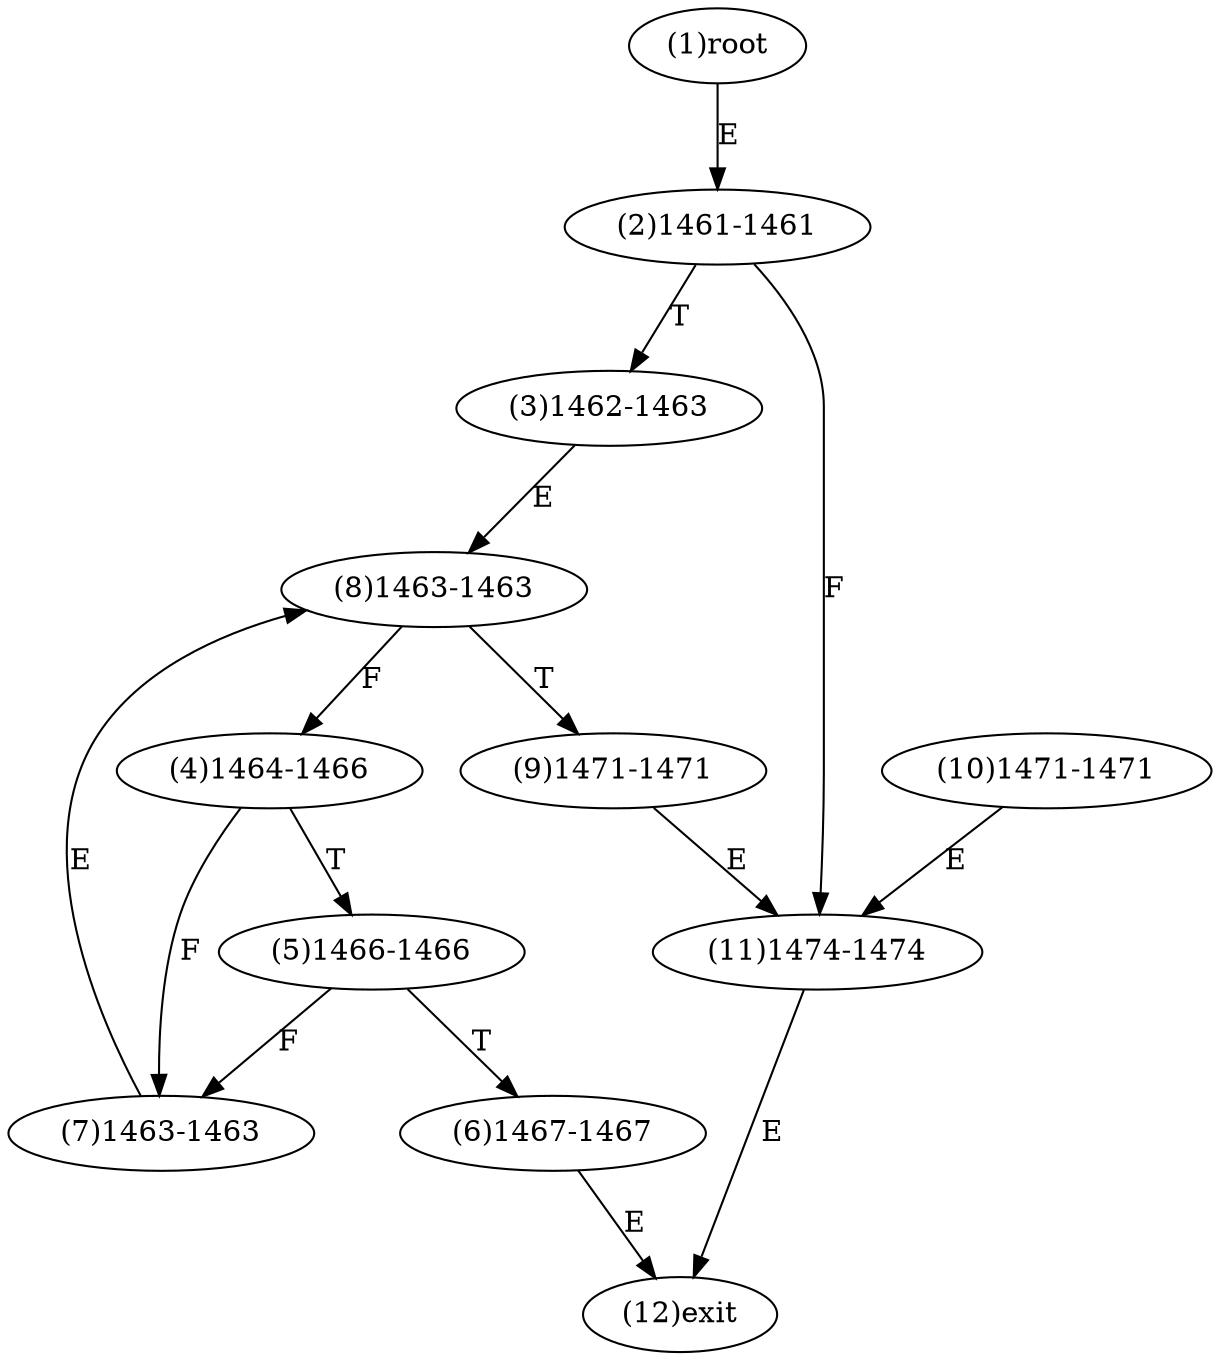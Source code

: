 digraph "" { 
1[ label="(1)root"];
2[ label="(2)1461-1461"];
3[ label="(3)1462-1463"];
4[ label="(4)1464-1466"];
5[ label="(5)1466-1466"];
6[ label="(6)1467-1467"];
7[ label="(7)1463-1463"];
8[ label="(8)1463-1463"];
9[ label="(9)1471-1471"];
10[ label="(10)1471-1471"];
11[ label="(11)1474-1474"];
12[ label="(12)exit"];
1->2[ label="E"];
2->11[ label="F"];
2->3[ label="T"];
3->8[ label="E"];
4->7[ label="F"];
4->5[ label="T"];
5->7[ label="F"];
5->6[ label="T"];
6->12[ label="E"];
7->8[ label="E"];
8->4[ label="F"];
8->9[ label="T"];
9->11[ label="E"];
10->11[ label="E"];
11->12[ label="E"];
}